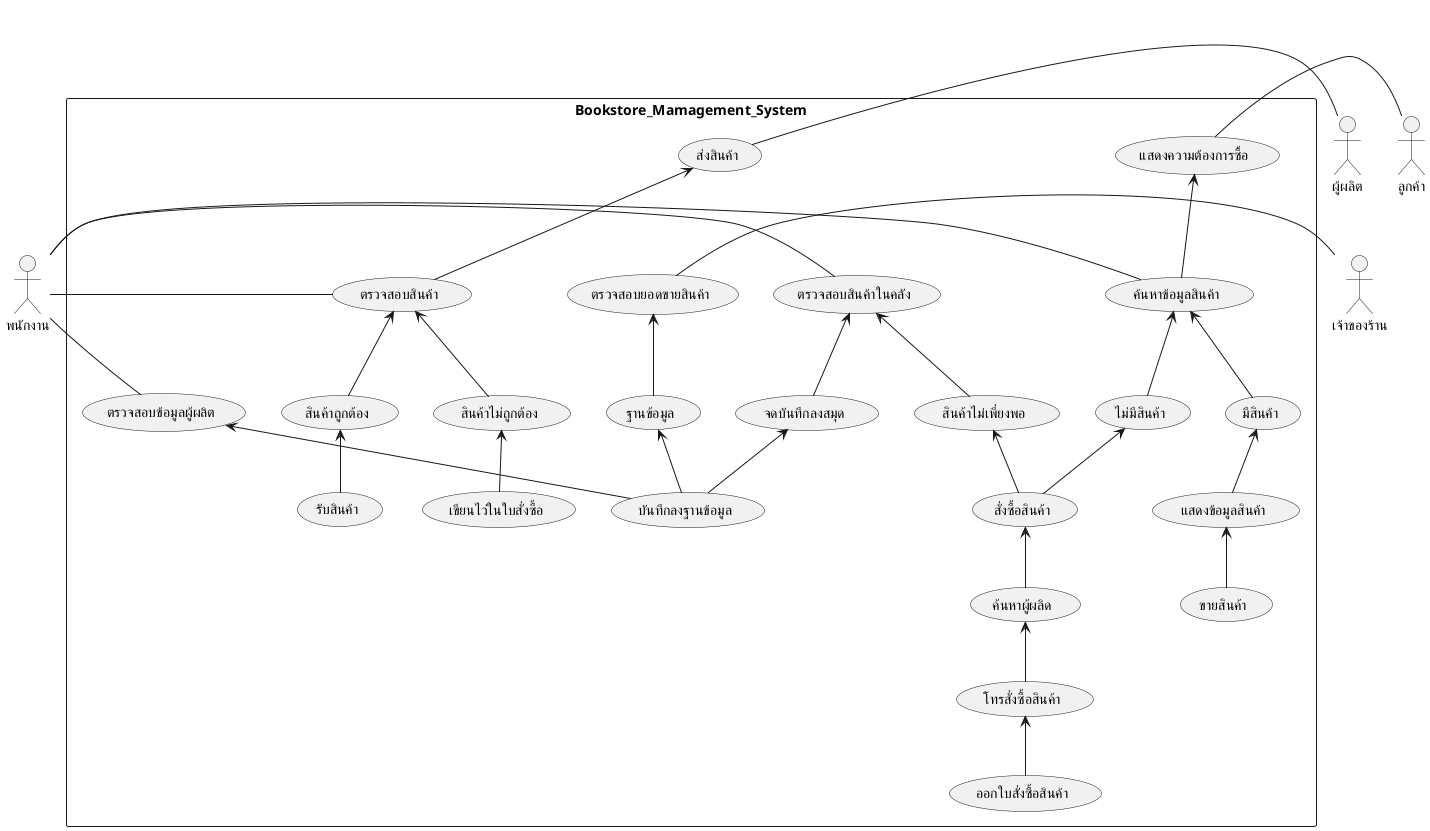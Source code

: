 @startuml Bookstore_Mamagement_System
skinparam packageStyle rectangle
:ผู้ผลิต: as Manufacturer
:เจ้าของร้าน: as Admin
:ลูกค้า: as Customer
:พนักงาน: as Staff
rectangle Bookstore_Mamagement_System{


Staff -left- (ตรวจสอบสินค้าในคลัง)
(ตรวจสอบสินค้าในคลัง) <-- (จดบันทึกลงสมุด)
(จดบันทึกลงสมุด) <-- (บันทึกลงฐานข้อมูล)
Staff -left- (ตรวจสอบข้อมูลผู้ผลิต)
(ตรวจสอบข้อมูลผู้ผลิต) <-- (บันทึกลงฐานข้อมูล)
Admin -left- (ตรวจสอบยอดขายสินค้า)
Customer -right- (แสดงความต้องการซื้อ)
Staff -left- (ค้นหาข้อมูลสินค้า)
(ค้นหาข้อมูลสินค้า) <-- (มีสินค้า)
(ค้นหาข้อมูลสินค้า) <-- (ไม่มีสินค้า)
(มีสินค้า) <-- (แสดงข้อมูลสินค้า)
(แสดงความต้องการซื้อ) <-- (ค้นหาข้อมูลสินค้า)
(ไม่มีสินค้า) <-- (สั่งซื้อสินค้า)
(แสดงข้อมูลสินค้า) <-- (ขายสินค้า)
(ตรวจสอบสินค้าในคลัง) <-- (สินค้าไม่เพี่ยงพอ)
(สินค้าไม่เพี่ยงพอ) <-- (สั่งซื้อสินค้า)
(สั่งซื้อสินค้า) <-- (ค้นหาผู้ผลิด)
(ค้นหาผู้ผลิด) <-- (โทรสั่งซื้อสินค้า)
(โทรสั่งซื้อสินค้า) <-- (ออกใบสั่งซื้อสินค้า)
(Manufacturer) -left- (ส่งสินค้า)
(ส่งสินค้า) <-- (ตรวจสอบสินค้า)
Staff -- (ตรวจสอบสินค้า)
(ตรวจสอบสินค้า) <-- (สินค้าถูกต้อง)
(ตรวจสอบสินค้า) <-- (สินค้าไม่ถูกต้อง)
(สินค้าถูกต้อง) <-- (รับสินค้า)
(สินค้าไม่ถูกต้อง) <-- (เขียนไว่ในใบสั่งซื้อ)
(ตรวจสอบยอดขายสินค้า) <-- (ฐานข้อมูล)
(ฐานข้อมูล) <-- (บันทึกลงฐานข้อมูล)
}
@enduml